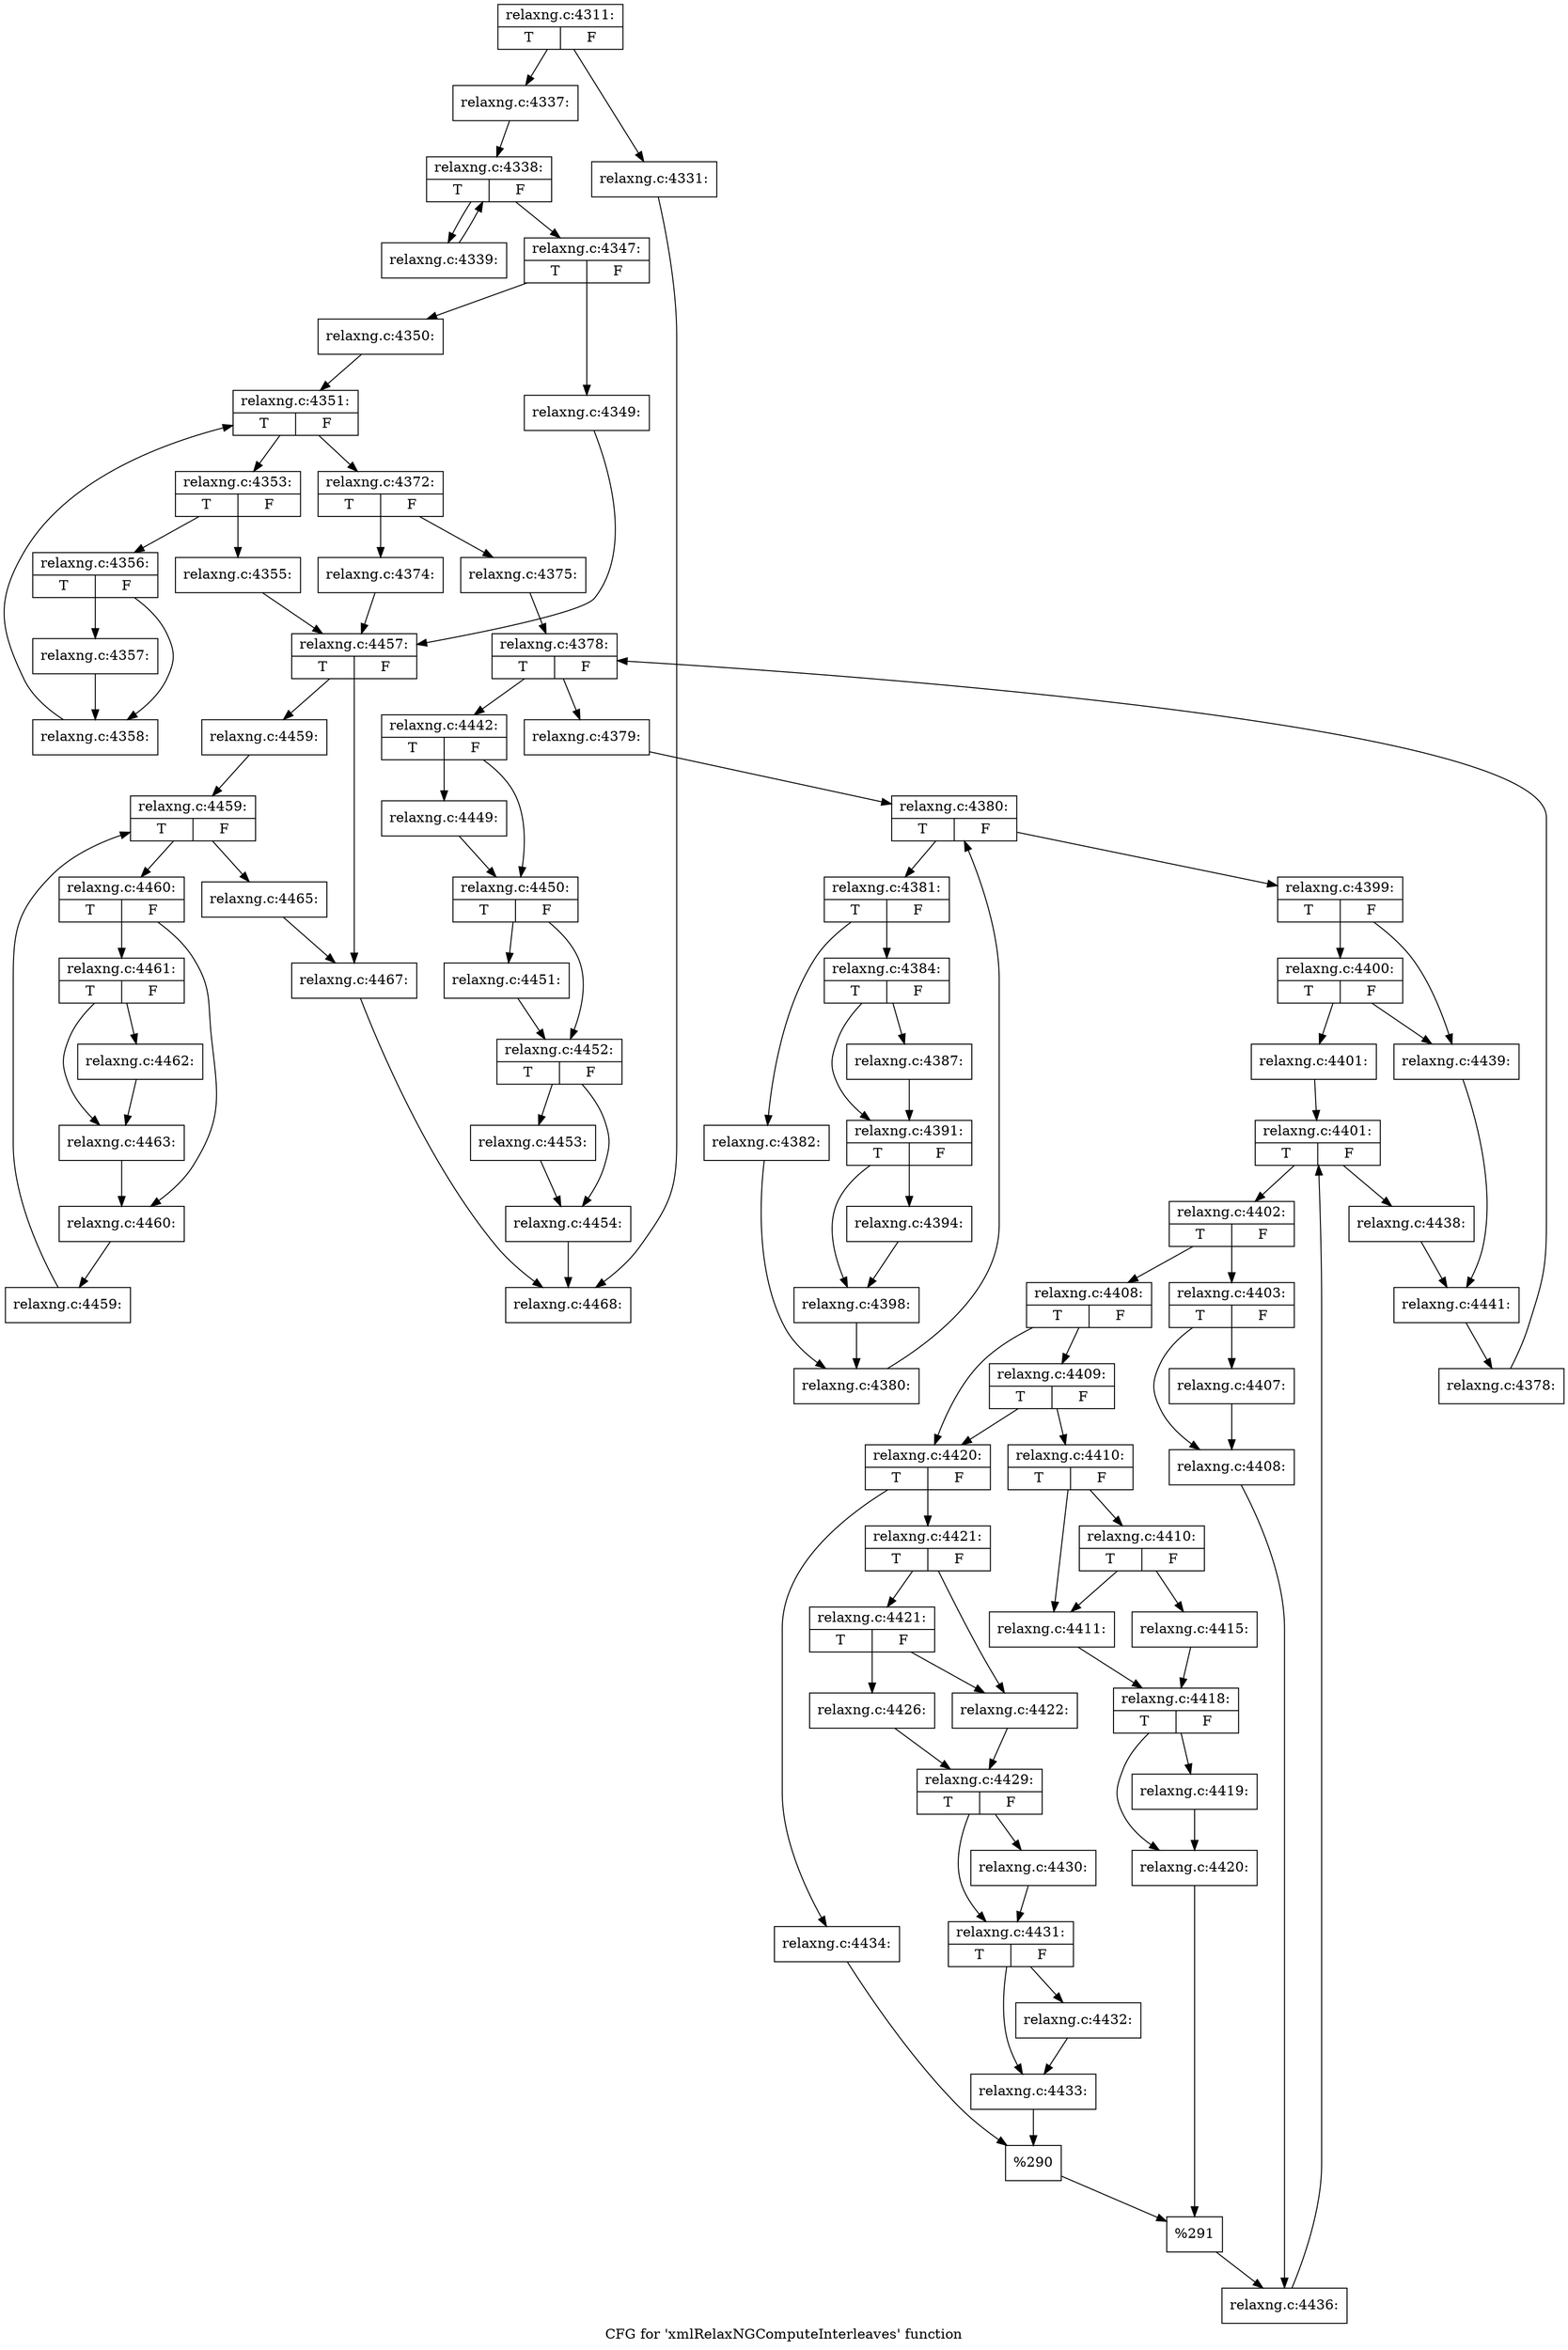 digraph "CFG for 'xmlRelaxNGComputeInterleaves' function" {
	label="CFG for 'xmlRelaxNGComputeInterleaves' function";

	Node0x3e5ceb0 [shape=record,label="{relaxng.c:4311:|{<s0>T|<s1>F}}"];
	Node0x3e5ceb0 -> Node0x3e60270;
	Node0x3e5ceb0 -> Node0x3e602c0;
	Node0x3e60270 [shape=record,label="{relaxng.c:4331:}"];
	Node0x3e60270 -> Node0x3e5d960;
	Node0x3e602c0 [shape=record,label="{relaxng.c:4337:}"];
	Node0x3e602c0 -> Node0x3e609d0;
	Node0x3e609d0 [shape=record,label="{relaxng.c:4338:|{<s0>T|<s1>F}}"];
	Node0x3e609d0 -> Node0x3e60dc0;
	Node0x3e609d0 -> Node0x3e60bf0;
	Node0x3e60dc0 [shape=record,label="{relaxng.c:4339:}"];
	Node0x3e60dc0 -> Node0x3e609d0;
	Node0x3e60bf0 [shape=record,label="{relaxng.c:4347:|{<s0>T|<s1>F}}"];
	Node0x3e60bf0 -> Node0x3e617f0;
	Node0x3e60bf0 -> Node0x3e61840;
	Node0x3e617f0 [shape=record,label="{relaxng.c:4349:}"];
	Node0x3e617f0 -> Node0x3e61a30;
	Node0x3e61840 [shape=record,label="{relaxng.c:4350:}"];
	Node0x3e61840 -> Node0x3e62690;
	Node0x3e62690 [shape=record,label="{relaxng.c:4351:|{<s0>T|<s1>F}}"];
	Node0x3e62690 -> Node0x3e62a80;
	Node0x3e62690 -> Node0x3e628b0;
	Node0x3e62a80 [shape=record,label="{relaxng.c:4353:|{<s0>T|<s1>F}}"];
	Node0x3e62a80 -> Node0x3e63040;
	Node0x3e62a80 -> Node0x3e63090;
	Node0x3e63040 [shape=record,label="{relaxng.c:4355:}"];
	Node0x3e63040 -> Node0x3e61a30;
	Node0x3e63090 [shape=record,label="{relaxng.c:4356:|{<s0>T|<s1>F}}"];
	Node0x3e63090 -> Node0x3e63620;
	Node0x3e63090 -> Node0x3e63670;
	Node0x3e63620 [shape=record,label="{relaxng.c:4357:}"];
	Node0x3e63620 -> Node0x3e63670;
	Node0x3e63670 [shape=record,label="{relaxng.c:4358:}"];
	Node0x3e63670 -> Node0x3e62690;
	Node0x3e628b0 [shape=record,label="{relaxng.c:4372:|{<s0>T|<s1>F}}"];
	Node0x3e628b0 -> Node0x3e65570;
	Node0x3e628b0 -> Node0x3e655c0;
	Node0x3e65570 [shape=record,label="{relaxng.c:4374:}"];
	Node0x3e65570 -> Node0x3e61a30;
	Node0x3e655c0 [shape=record,label="{relaxng.c:4375:}"];
	Node0x3e655c0 -> Node0x3e66310;
	Node0x3e66310 [shape=record,label="{relaxng.c:4378:|{<s0>T|<s1>F}}"];
	Node0x3e66310 -> Node0x3e665f0;
	Node0x3e66310 -> Node0x3e661b0;
	Node0x3e665f0 [shape=record,label="{relaxng.c:4379:}"];
	Node0x3e665f0 -> Node0x3e66e70;
	Node0x3e66e70 [shape=record,label="{relaxng.c:4380:|{<s0>T|<s1>F}}"];
	Node0x3e66e70 -> Node0x3e67150;
	Node0x3e66e70 -> Node0x3e66b90;
	Node0x3e67150 [shape=record,label="{relaxng.c:4381:|{<s0>T|<s1>F}}"];
	Node0x3e67150 -> Node0x3e674f0;
	Node0x3e67150 -> Node0x3e67540;
	Node0x3e674f0 [shape=record,label="{relaxng.c:4382:}"];
	Node0x3e674f0 -> Node0x3e670c0;
	Node0x3e67540 [shape=record,label="{relaxng.c:4384:|{<s0>T|<s1>F}}"];
	Node0x3e67540 -> Node0x3e681b0;
	Node0x3e67540 -> Node0x3e68200;
	Node0x3e681b0 [shape=record,label="{relaxng.c:4387:}"];
	Node0x3e681b0 -> Node0x3e68200;
	Node0x3e68200 [shape=record,label="{relaxng.c:4391:|{<s0>T|<s1>F}}"];
	Node0x3e68200 -> Node0x3c43d60;
	Node0x3e68200 -> Node0x3c43db0;
	Node0x3c43d60 [shape=record,label="{relaxng.c:4394:}"];
	Node0x3c43d60 -> Node0x3c43db0;
	Node0x3c43db0 [shape=record,label="{relaxng.c:4398:}"];
	Node0x3c43db0 -> Node0x3e670c0;
	Node0x3e670c0 [shape=record,label="{relaxng.c:4380:}"];
	Node0x3e670c0 -> Node0x3e66e70;
	Node0x3e66b90 [shape=record,label="{relaxng.c:4399:|{<s0>T|<s1>F}}"];
	Node0x3e66b90 -> Node0x3e6bda0;
	Node0x3e66b90 -> Node0x3e6bd50;
	Node0x3e6bda0 [shape=record,label="{relaxng.c:4400:|{<s0>T|<s1>F}}"];
	Node0x3e6bda0 -> Node0x3e6bcb0;
	Node0x3e6bda0 -> Node0x3e6bd50;
	Node0x3e6bcb0 [shape=record,label="{relaxng.c:4401:}"];
	Node0x3e6bcb0 -> Node0x3e6c3b0;
	Node0x3e6c3b0 [shape=record,label="{relaxng.c:4401:|{<s0>T|<s1>F}}"];
	Node0x3e6c3b0 -> Node0x3e6c7d0;
	Node0x3e6c3b0 -> Node0x3e6c570;
	Node0x3e6c7d0 [shape=record,label="{relaxng.c:4402:|{<s0>T|<s1>F}}"];
	Node0x3e6c7d0 -> Node0x3e6c990;
	Node0x3e6c7d0 -> Node0x3e6ca30;
	Node0x3e6c990 [shape=record,label="{relaxng.c:4403:|{<s0>T|<s1>F}}"];
	Node0x3e6c990 -> Node0x3e6d590;
	Node0x3e6c990 -> Node0x3e6d5e0;
	Node0x3e6d590 [shape=record,label="{relaxng.c:4407:}"];
	Node0x3e6d590 -> Node0x3e6d5e0;
	Node0x3e6d5e0 [shape=record,label="{relaxng.c:4408:}"];
	Node0x3e6d5e0 -> Node0x3e6c9e0;
	Node0x3e6ca30 [shape=record,label="{relaxng.c:4408:|{<s0>T|<s1>F}}"];
	Node0x3e6ca30 -> Node0x3e6dc50;
	Node0x3e6ca30 -> Node0x3e6dc00;
	Node0x3e6dc50 [shape=record,label="{relaxng.c:4409:|{<s0>T|<s1>F}}"];
	Node0x3e6dc50 -> Node0x3e6db60;
	Node0x3e6dc50 -> Node0x3e6dc00;
	Node0x3e6db60 [shape=record,label="{relaxng.c:4410:|{<s0>T|<s1>F}}"];
	Node0x3e6db60 -> Node0x3e6e620;
	Node0x3e6db60 -> Node0x3e6e710;
	Node0x3e6e710 [shape=record,label="{relaxng.c:4410:|{<s0>T|<s1>F}}"];
	Node0x3e6e710 -> Node0x3e6e620;
	Node0x3e6e710 -> Node0x3e6e6c0;
	Node0x3e6e620 [shape=record,label="{relaxng.c:4411:}"];
	Node0x3e6e620 -> Node0x3e6e670;
	Node0x3e6e6c0 [shape=record,label="{relaxng.c:4415:}"];
	Node0x3e6e6c0 -> Node0x3e6e670;
	Node0x3e6e670 [shape=record,label="{relaxng.c:4418:|{<s0>T|<s1>F}}"];
	Node0x3e6e670 -> Node0x3e706c0;
	Node0x3e6e670 -> Node0x3e70710;
	Node0x3e706c0 [shape=record,label="{relaxng.c:4419:}"];
	Node0x3e706c0 -> Node0x3e70710;
	Node0x3e70710 [shape=record,label="{relaxng.c:4420:}"];
	Node0x3e70710 -> Node0x3e6dbb0;
	Node0x3e6dc00 [shape=record,label="{relaxng.c:4420:|{<s0>T|<s1>F}}"];
	Node0x3e6dc00 -> Node0x3e70c90;
	Node0x3e6dc00 -> Node0x3e70d30;
	Node0x3e70c90 [shape=record,label="{relaxng.c:4421:|{<s0>T|<s1>F}}"];
	Node0x3e70c90 -> Node0x3e712e0;
	Node0x3e70c90 -> Node0x3e713d0;
	Node0x3e713d0 [shape=record,label="{relaxng.c:4421:|{<s0>T|<s1>F}}"];
	Node0x3e713d0 -> Node0x3e712e0;
	Node0x3e713d0 -> Node0x3e71380;
	Node0x3e712e0 [shape=record,label="{relaxng.c:4422:}"];
	Node0x3e712e0 -> Node0x3e71330;
	Node0x3e71380 [shape=record,label="{relaxng.c:4426:}"];
	Node0x3e71380 -> Node0x3e71330;
	Node0x3e71330 [shape=record,label="{relaxng.c:4429:|{<s0>T|<s1>F}}"];
	Node0x3e71330 -> Node0x3e72f40;
	Node0x3e71330 -> Node0x3e72f90;
	Node0x3e72f40 [shape=record,label="{relaxng.c:4430:}"];
	Node0x3e72f40 -> Node0x3e72f90;
	Node0x3e72f90 [shape=record,label="{relaxng.c:4431:|{<s0>T|<s1>F}}"];
	Node0x3e72f90 -> Node0x3e73610;
	Node0x3e72f90 -> Node0x3e73660;
	Node0x3e73610 [shape=record,label="{relaxng.c:4432:}"];
	Node0x3e73610 -> Node0x3e73660;
	Node0x3e73660 [shape=record,label="{relaxng.c:4433:}"];
	Node0x3e73660 -> Node0x3e70ce0;
	Node0x3e70d30 [shape=record,label="{relaxng.c:4434:}"];
	Node0x3e70d30 -> Node0x3e70ce0;
	Node0x3e70ce0 [shape=record,label="{%290}"];
	Node0x3e70ce0 -> Node0x3e6dbb0;
	Node0x3e6dbb0 [shape=record,label="{%291}"];
	Node0x3e6dbb0 -> Node0x3e6c9e0;
	Node0x3e6c9e0 [shape=record,label="{relaxng.c:4436:}"];
	Node0x3e6c9e0 -> Node0x3e6c3b0;
	Node0x3e6c570 [shape=record,label="{relaxng.c:4438:}"];
	Node0x3e6c570 -> Node0x3e6bd00;
	Node0x3e6bd50 [shape=record,label="{relaxng.c:4439:}"];
	Node0x3e6bd50 -> Node0x3e6bd00;
	Node0x3e6bd00 [shape=record,label="{relaxng.c:4441:}"];
	Node0x3e6bd00 -> Node0x3e66560;
	Node0x3e66560 [shape=record,label="{relaxng.c:4378:}"];
	Node0x3e66560 -> Node0x3e66310;
	Node0x3e661b0 [shape=record,label="{relaxng.c:4442:|{<s0>T|<s1>F}}"];
	Node0x3e661b0 -> Node0x3e74e40;
	Node0x3e661b0 -> Node0x3e74e90;
	Node0x3e74e40 [shape=record,label="{relaxng.c:4449:}"];
	Node0x3e74e40 -> Node0x3e74e90;
	Node0x3e74e90 [shape=record,label="{relaxng.c:4450:|{<s0>T|<s1>F}}"];
	Node0x3e74e90 -> Node0x3e755f0;
	Node0x3e74e90 -> Node0x3e75640;
	Node0x3e755f0 [shape=record,label="{relaxng.c:4451:}"];
	Node0x3e755f0 -> Node0x3e75640;
	Node0x3e75640 [shape=record,label="{relaxng.c:4452:|{<s0>T|<s1>F}}"];
	Node0x3e75640 -> Node0x3e75c00;
	Node0x3e75640 -> Node0x3e75c50;
	Node0x3e75c00 [shape=record,label="{relaxng.c:4453:}"];
	Node0x3e75c00 -> Node0x3e75c50;
	Node0x3e75c50 [shape=record,label="{relaxng.c:4454:}"];
	Node0x3e75c50 -> Node0x3e5d960;
	Node0x3e61a30 [shape=record,label="{relaxng.c:4457:|{<s0>T|<s1>F}}"];
	Node0x3e61a30 -> Node0x3e76640;
	Node0x3e61a30 -> Node0x3e76690;
	Node0x3e76640 [shape=record,label="{relaxng.c:4459:}"];
	Node0x3e76640 -> Node0x3e76b80;
	Node0x3e76b80 [shape=record,label="{relaxng.c:4459:|{<s0>T|<s1>F}}"];
	Node0x3e76b80 -> Node0x3e76e00;
	Node0x3e76b80 -> Node0x3e769e0;
	Node0x3e76e00 [shape=record,label="{relaxng.c:4460:|{<s0>T|<s1>F}}"];
	Node0x3e76e00 -> Node0x3e77130;
	Node0x3e76e00 -> Node0x3e77180;
	Node0x3e77130 [shape=record,label="{relaxng.c:4461:|{<s0>T|<s1>F}}"];
	Node0x3e77130 -> Node0x3e77640;
	Node0x3e77130 -> Node0x3e77690;
	Node0x3e77640 [shape=record,label="{relaxng.c:4462:}"];
	Node0x3e77640 -> Node0x3e77690;
	Node0x3e77690 [shape=record,label="{relaxng.c:4463:}"];
	Node0x3e77690 -> Node0x3e77180;
	Node0x3e77180 [shape=record,label="{relaxng.c:4460:}"];
	Node0x3e77180 -> Node0x3e76d70;
	Node0x3e76d70 [shape=record,label="{relaxng.c:4459:}"];
	Node0x3e76d70 -> Node0x3e76b80;
	Node0x3e769e0 [shape=record,label="{relaxng.c:4465:}"];
	Node0x3e769e0 -> Node0x3e76690;
	Node0x3e76690 [shape=record,label="{relaxng.c:4467:}"];
	Node0x3e76690 -> Node0x3e5d960;
	Node0x3e5d960 [shape=record,label="{relaxng.c:4468:}"];
}
